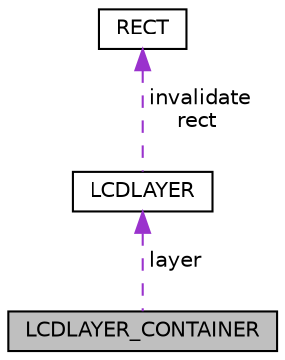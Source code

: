digraph "LCDLAYER_CONTAINER"
{
 // LATEX_PDF_SIZE
  edge [fontname="Helvetica",fontsize="10",labelfontname="Helvetica",labelfontsize="10"];
  node [fontname="Helvetica",fontsize="10",shape=record];
  Node1 [label="LCDLAYER_CONTAINER",height=0.2,width=0.4,color="black", fillcolor="grey75", style="filled", fontcolor="black",tooltip="LCD drawing layer container."];
  Node2 -> Node1 [dir="back",color="darkorchid3",fontsize="10",style="dashed",label=" layer" ,fontname="Helvetica"];
  Node2 [label="LCDLAYER",height=0.2,width=0.4,color="black", fillcolor="white", style="filled",URL="$group___g_u_i.html#struct_l_c_d_l_a_y_e_r",tooltip="LCD drawing layer."];
  Node3 -> Node2 [dir="back",color="darkorchid3",fontsize="10",style="dashed",label=" invalidate\nrect" ,fontname="Helvetica"];
  Node3 [label="RECT",height=0.2,width=0.4,color="black", fillcolor="white", style="filled",URL="$group___g_u_i.html#struct_r_e_c_t",tooltip="Rectangle region."];
}
